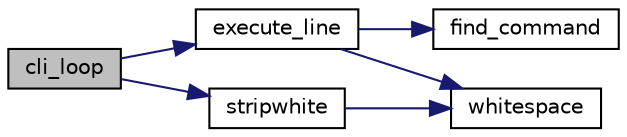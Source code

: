 digraph "cli_loop"
{
 // LATEX_PDF_SIZE
  edge [fontname="Helvetica",fontsize="10",labelfontname="Helvetica",labelfontsize="10"];
  node [fontname="Helvetica",fontsize="10",shape=record];
  rankdir="LR";
  Node1 [label="cli_loop",height=0.2,width=0.4,color="black", fillcolor="grey75", style="filled", fontcolor="black",tooltip=" "];
  Node1 -> Node2 [color="midnightblue",fontsize="10",style="solid",fontname="Helvetica"];
  Node2 [label="execute_line",height=0.2,width=0.4,color="black", fillcolor="white", style="filled",URL="$cli_8c.html#a683d67784f898e6d892d1106f2cdef5c",tooltip=" "];
  Node2 -> Node3 [color="midnightblue",fontsize="10",style="solid",fontname="Helvetica"];
  Node3 [label="find_command",height=0.2,width=0.4,color="black", fillcolor="white", style="filled",URL="$cli_8c.html#a152a4a0d29a978922a9fe8ad54d1ac8b",tooltip=" "];
  Node2 -> Node4 [color="midnightblue",fontsize="10",style="solid",fontname="Helvetica"];
  Node4 [label="whitespace",height=0.2,width=0.4,color="black", fillcolor="white", style="filled",URL="$cli_8c.html#ad30233b27bc7f91662cfde3e119193f7",tooltip=" "];
  Node1 -> Node5 [color="midnightblue",fontsize="10",style="solid",fontname="Helvetica"];
  Node5 [label="stripwhite",height=0.2,width=0.4,color="black", fillcolor="white", style="filled",URL="$cli_8c.html#aac1824b2f2dd443367a16694191c89fe",tooltip=" "];
  Node5 -> Node4 [color="midnightblue",fontsize="10",style="solid",fontname="Helvetica"];
}
